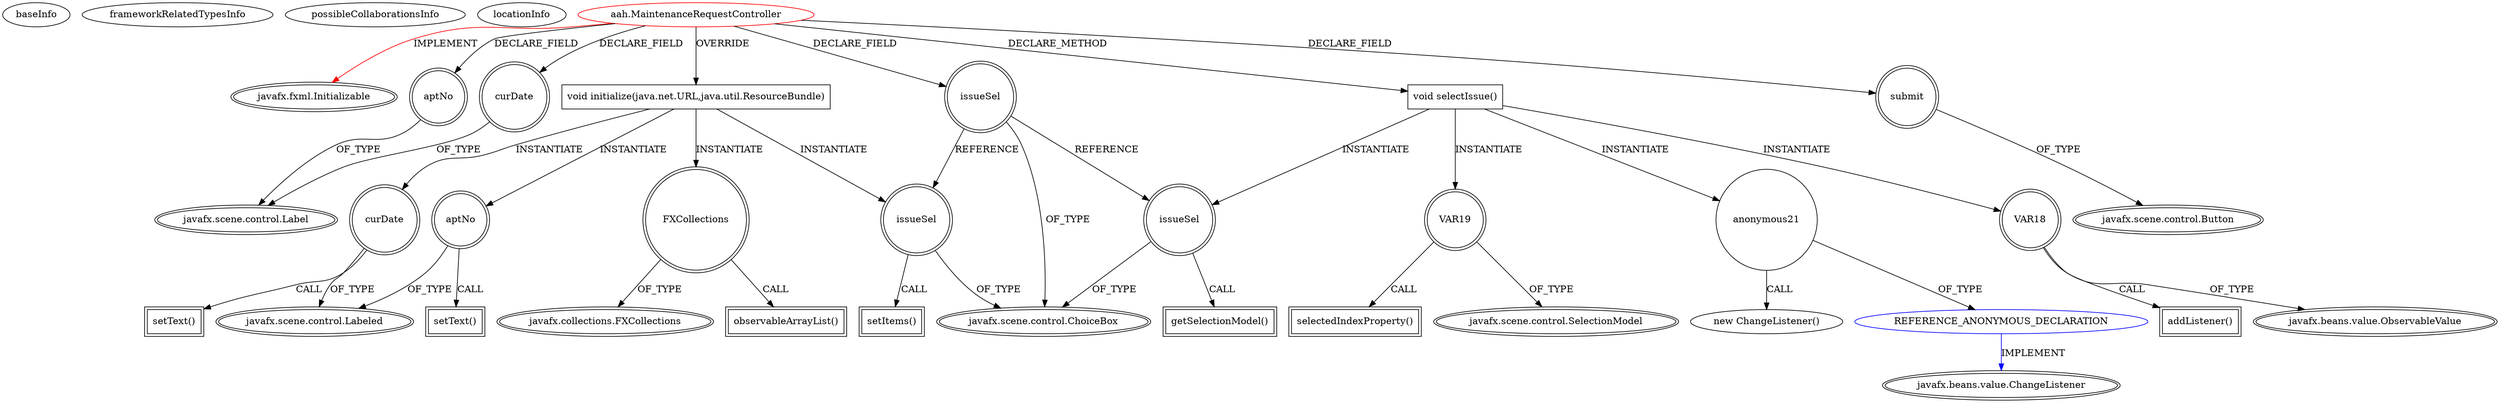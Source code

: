 digraph {
baseInfo[graphId=4728,category="extension_graph",isAnonymous=false,possibleRelation=true]
frameworkRelatedTypesInfo[0="javafx.fxml.Initializable"]
possibleCollaborationsInfo[0="4728~CLIENT_METHOD_DECLARATION-INSTANTIATION-~javafx.fxml.Initializable ~javafx.beans.value.ChangeListener ~false~true"]
locationInfo[projectName="warpcorebreach-AAH",filePath="/warpcorebreach-AAH/AAH-master/AAH/src/aah/MaintenanceRequestController.java",contextSignature="MaintenanceRequestController",graphId="4728"]
0[label="aah.MaintenanceRequestController",vertexType="ROOT_CLIENT_CLASS_DECLARATION",isFrameworkType=false,color=red]
1[label="javafx.fxml.Initializable",vertexType="FRAMEWORK_INTERFACE_TYPE",isFrameworkType=true,peripheries=2]
2[label="aptNo",vertexType="FIELD_DECLARATION",isFrameworkType=true,peripheries=2,shape=circle]
3[label="javafx.scene.control.Label",vertexType="FRAMEWORK_CLASS_TYPE",isFrameworkType=true,peripheries=2]
4[label="curDate",vertexType="FIELD_DECLARATION",isFrameworkType=true,peripheries=2,shape=circle]
6[label="issueSel",vertexType="FIELD_DECLARATION",isFrameworkType=true,peripheries=2,shape=circle]
7[label="javafx.scene.control.ChoiceBox",vertexType="FRAMEWORK_CLASS_TYPE",isFrameworkType=true,peripheries=2]
8[label="submit",vertexType="FIELD_DECLARATION",isFrameworkType=true,peripheries=2,shape=circle]
9[label="javafx.scene.control.Button",vertexType="FRAMEWORK_CLASS_TYPE",isFrameworkType=true,peripheries=2]
10[label="void initialize(java.net.URL,java.util.ResourceBundle)",vertexType="OVERRIDING_METHOD_DECLARATION",isFrameworkType=false,shape=box]
11[label="curDate",vertexType="VARIABLE_EXPRESION",isFrameworkType=true,peripheries=2,shape=circle]
13[label="javafx.scene.control.Labeled",vertexType="FRAMEWORK_CLASS_TYPE",isFrameworkType=true,peripheries=2]
12[label="setText()",vertexType="INSIDE_CALL",isFrameworkType=true,peripheries=2,shape=box]
14[label="aptNo",vertexType="VARIABLE_EXPRESION",isFrameworkType=true,peripheries=2,shape=circle]
15[label="setText()",vertexType="INSIDE_CALL",isFrameworkType=true,peripheries=2,shape=box]
17[label="issueSel",vertexType="VARIABLE_EXPRESION",isFrameworkType=true,peripheries=2,shape=circle]
18[label="setItems()",vertexType="INSIDE_CALL",isFrameworkType=true,peripheries=2,shape=box]
20[label="FXCollections",vertexType="VARIABLE_EXPRESION",isFrameworkType=true,peripheries=2,shape=circle]
22[label="javafx.collections.FXCollections",vertexType="FRAMEWORK_CLASS_TYPE",isFrameworkType=true,peripheries=2]
21[label="observableArrayList()",vertexType="INSIDE_CALL",isFrameworkType=true,peripheries=2,shape=box]
62[label="void selectIssue()",vertexType="CLIENT_METHOD_DECLARATION",isFrameworkType=false,shape=box]
63[label="VAR18",vertexType="VARIABLE_EXPRESION",isFrameworkType=true,peripheries=2,shape=circle]
65[label="javafx.beans.value.ObservableValue",vertexType="FRAMEWORK_INTERFACE_TYPE",isFrameworkType=true,peripheries=2]
64[label="addListener()",vertexType="INSIDE_CALL",isFrameworkType=true,peripheries=2,shape=box]
66[label="VAR19",vertexType="VARIABLE_EXPRESION",isFrameworkType=true,peripheries=2,shape=circle]
68[label="javafx.scene.control.SelectionModel",vertexType="FRAMEWORK_CLASS_TYPE",isFrameworkType=true,peripheries=2]
67[label="selectedIndexProperty()",vertexType="INSIDE_CALL",isFrameworkType=true,peripheries=2,shape=box]
69[label="issueSel",vertexType="VARIABLE_EXPRESION",isFrameworkType=true,peripheries=2,shape=circle]
70[label="getSelectionModel()",vertexType="INSIDE_CALL",isFrameworkType=true,peripheries=2,shape=box]
73[label="anonymous21",vertexType="VARIABLE_EXPRESION",isFrameworkType=false,shape=circle]
74[label="REFERENCE_ANONYMOUS_DECLARATION",vertexType="REFERENCE_ANONYMOUS_DECLARATION",isFrameworkType=false,color=blue]
75[label="javafx.beans.value.ChangeListener",vertexType="FRAMEWORK_INTERFACE_TYPE",isFrameworkType=true,peripheries=2]
72[label="new ChangeListener()",vertexType="CONSTRUCTOR_CALL",isFrameworkType=false]
0->1[label="IMPLEMENT",color=red]
0->2[label="DECLARE_FIELD"]
2->3[label="OF_TYPE"]
0->4[label="DECLARE_FIELD"]
4->3[label="OF_TYPE"]
0->6[label="DECLARE_FIELD"]
6->7[label="OF_TYPE"]
0->8[label="DECLARE_FIELD"]
8->9[label="OF_TYPE"]
0->10[label="OVERRIDE"]
10->11[label="INSTANTIATE"]
11->13[label="OF_TYPE"]
11->12[label="CALL"]
10->14[label="INSTANTIATE"]
14->13[label="OF_TYPE"]
14->15[label="CALL"]
10->17[label="INSTANTIATE"]
6->17[label="REFERENCE"]
17->7[label="OF_TYPE"]
17->18[label="CALL"]
10->20[label="INSTANTIATE"]
20->22[label="OF_TYPE"]
20->21[label="CALL"]
0->62[label="DECLARE_METHOD"]
62->63[label="INSTANTIATE"]
63->65[label="OF_TYPE"]
63->64[label="CALL"]
62->66[label="INSTANTIATE"]
66->68[label="OF_TYPE"]
66->67[label="CALL"]
62->69[label="INSTANTIATE"]
6->69[label="REFERENCE"]
69->7[label="OF_TYPE"]
69->70[label="CALL"]
62->73[label="INSTANTIATE"]
74->75[label="IMPLEMENT",color=blue]
73->74[label="OF_TYPE"]
73->72[label="CALL"]
}
